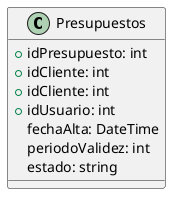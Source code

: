 @startuml Presupuestos
class Presupuestos{
    +idPresupuesto: int
    +idCliente: int
    +idCliente: int
    +idUsuario: int
    fechaAlta: DateTime
    periodoValidez: int
    estado: string
}
@enduml